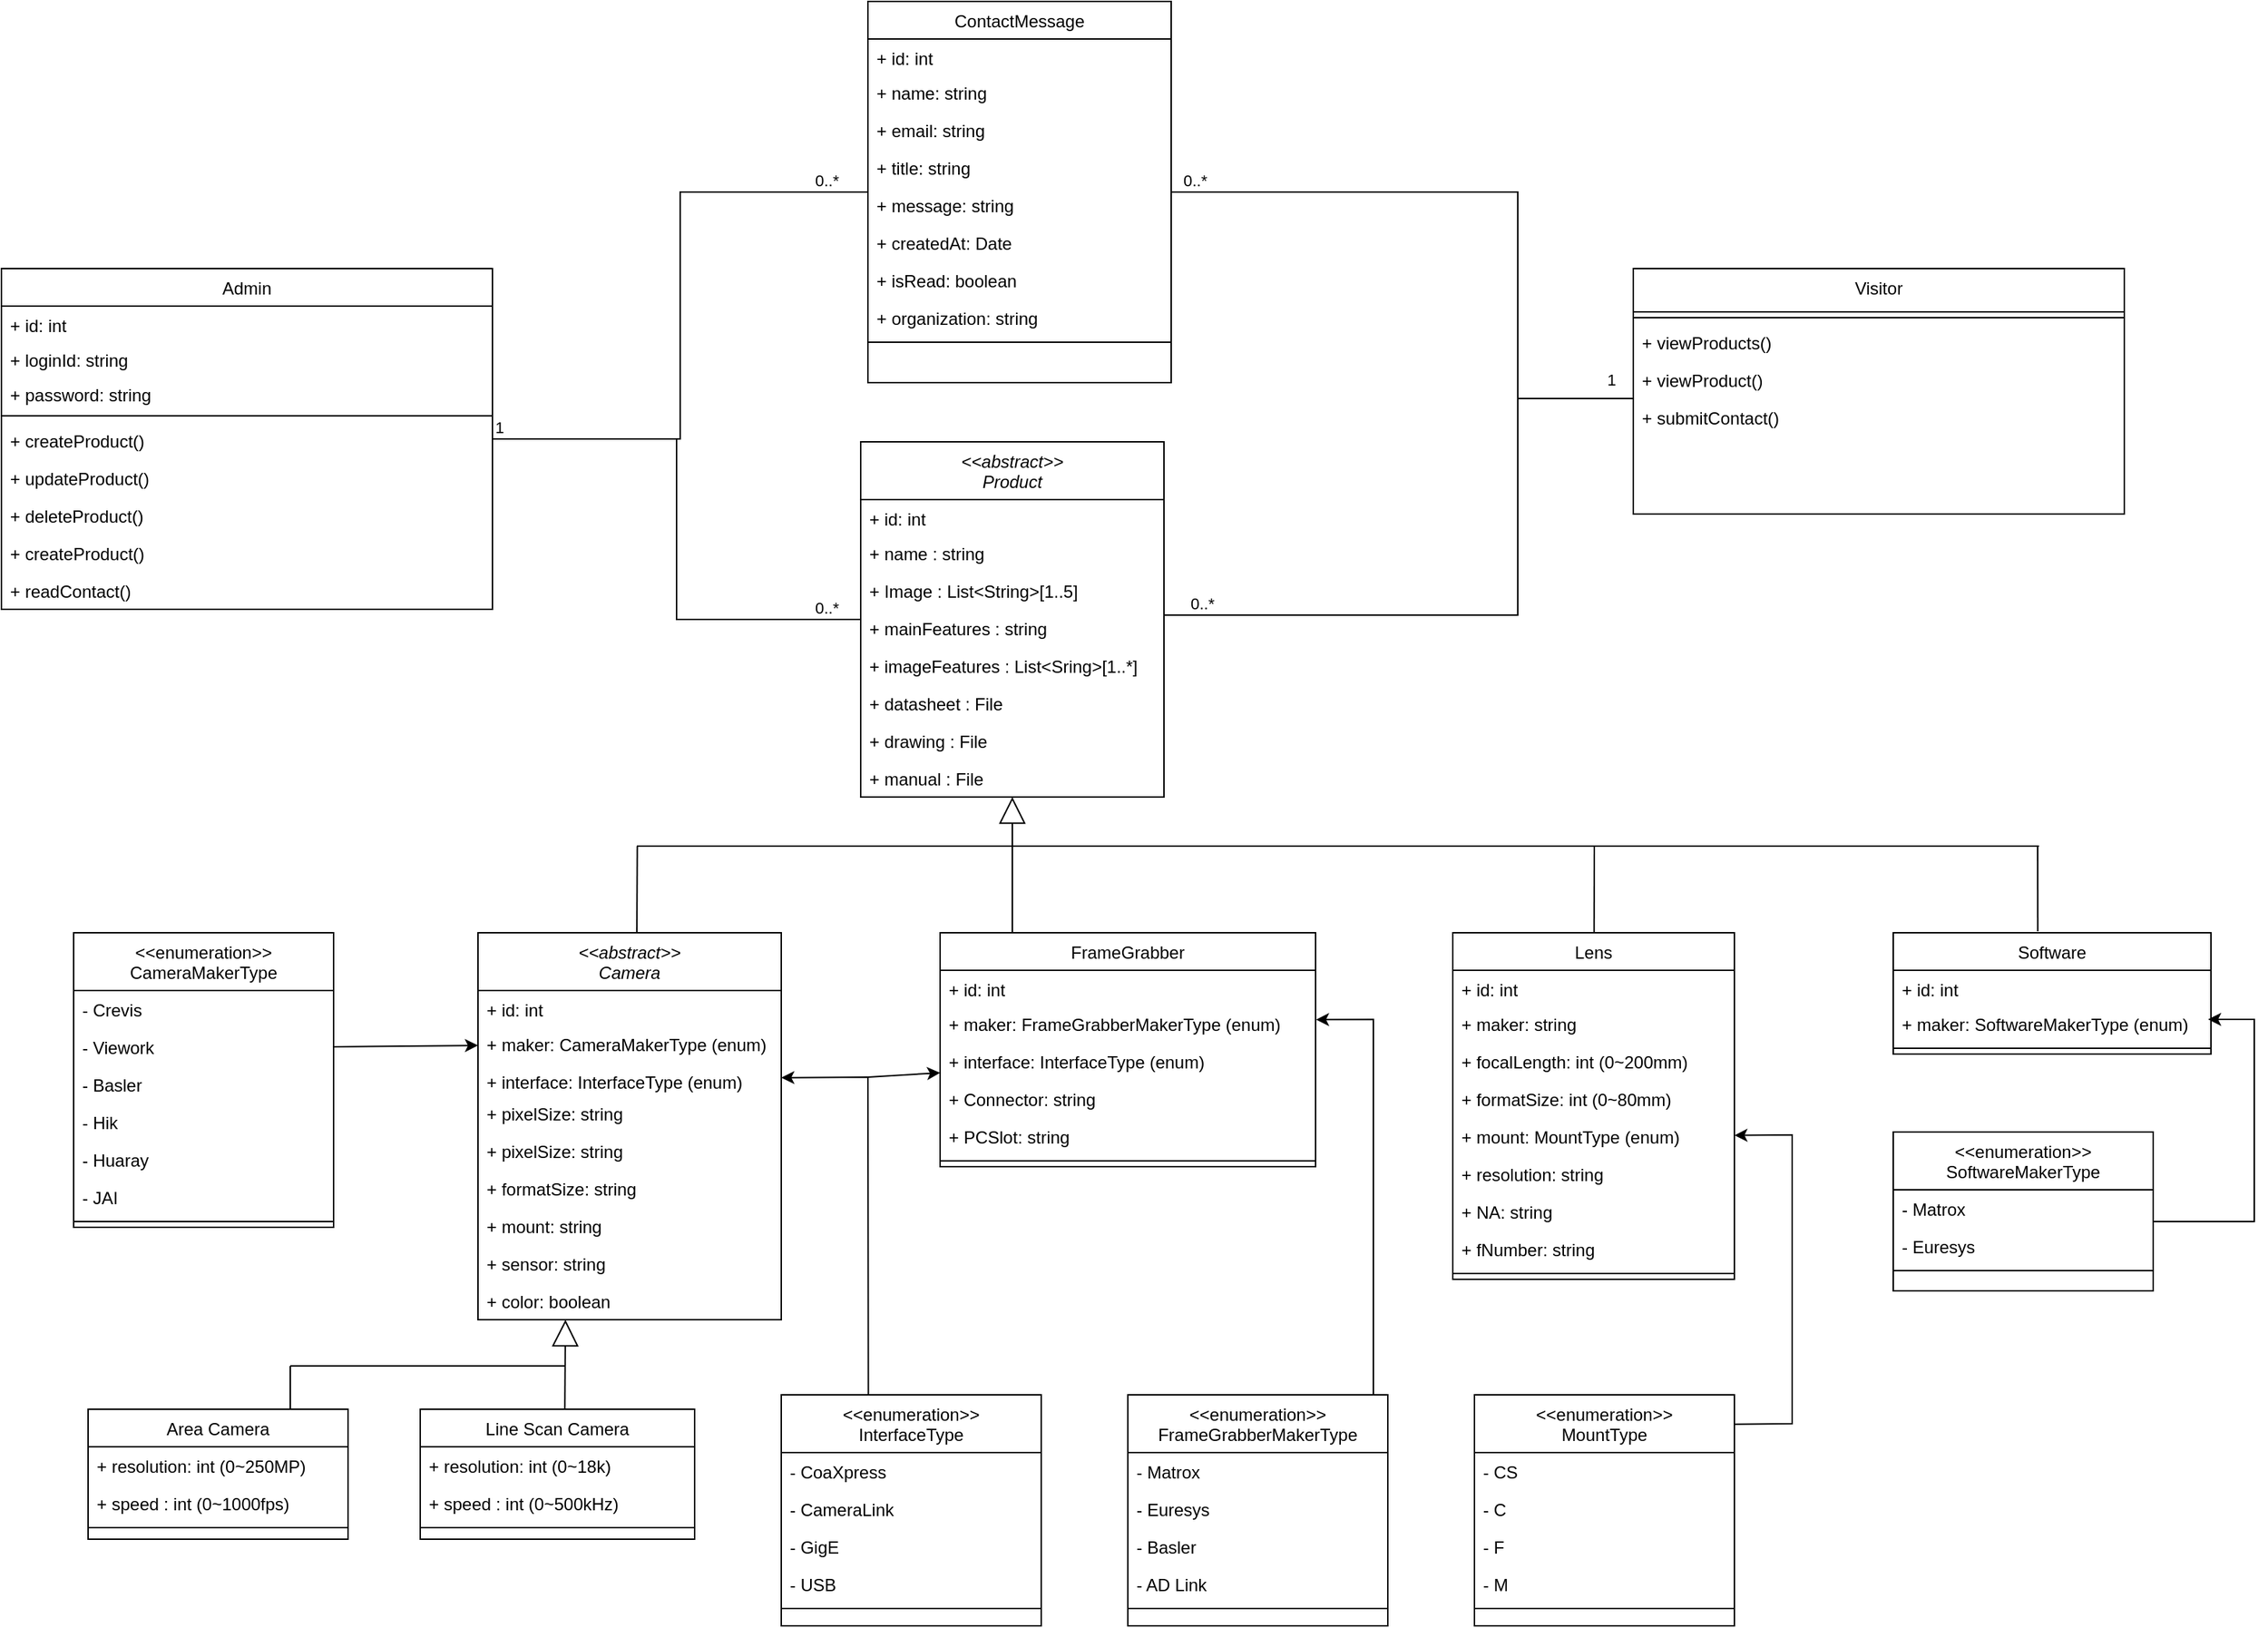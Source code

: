 <mxfile version="26.2.14">
  <diagram id="C5RBs43oDa-KdzZeNtuy" name="Page-1">
    <mxGraphModel dx="2564" dy="1000" grid="1" gridSize="10" guides="1" tooltips="1" connect="1" arrows="1" fold="1" page="1" pageScale="1" pageWidth="827" pageHeight="1169" math="0" shadow="0">
      <root>
        <mxCell id="WIyWlLk6GJQsqaUBKTNV-0" />
        <mxCell id="WIyWlLk6GJQsqaUBKTNV-1" parent="WIyWlLk6GJQsqaUBKTNV-0" />
        <mxCell id="BNeq4px3UG7PVX7FRzOn-12" value="&lt;&lt;abstract&gt;&gt;&#xa;Product" style="swimlane;fontStyle=2;align=center;verticalAlign=top;childLayout=stackLayout;horizontal=1;startSize=40;horizontalStack=0;resizeParent=1;resizeLast=0;collapsible=1;marginBottom=0;rounded=0;shadow=0;strokeWidth=1;" parent="WIyWlLk6GJQsqaUBKTNV-1" vertex="1">
          <mxGeometry x="-165" y="320" width="210" height="246" as="geometry">
            <mxRectangle x="230" y="140" width="160" height="26" as="alternateBounds" />
          </mxGeometry>
        </mxCell>
        <mxCell id="nLLsvmatSyjKDxN5_Jng-0" value="+ id: int  " style="text;align=left;verticalAlign=top;spacingLeft=4;spacingRight=4;overflow=hidden;rotatable=0;points=[[0,0.5],[1,0.5]];portConstraint=eastwest;" vertex="1" parent="BNeq4px3UG7PVX7FRzOn-12">
          <mxGeometry y="40" width="210" height="24" as="geometry" />
        </mxCell>
        <mxCell id="BNeq4px3UG7PVX7FRzOn-13" value="+ name : string" style="text;align=left;verticalAlign=top;spacingLeft=4;spacingRight=4;overflow=hidden;rotatable=0;points=[[0,0.5],[1,0.5]];portConstraint=eastwest;" parent="BNeq4px3UG7PVX7FRzOn-12" vertex="1">
          <mxGeometry y="64" width="210" height="26" as="geometry" />
        </mxCell>
        <mxCell id="BNeq4px3UG7PVX7FRzOn-14" value="+ Image : List&lt;String&gt;[1..5]" style="text;align=left;verticalAlign=top;spacingLeft=4;spacingRight=4;overflow=hidden;rotatable=0;points=[[0,0.5],[1,0.5]];portConstraint=eastwest;rounded=0;shadow=0;html=0;" parent="BNeq4px3UG7PVX7FRzOn-12" vertex="1">
          <mxGeometry y="90" width="210" height="26" as="geometry" />
        </mxCell>
        <mxCell id="BNeq4px3UG7PVX7FRzOn-15" value="+ mainFeatures : string" style="text;align=left;verticalAlign=top;spacingLeft=4;spacingRight=4;overflow=hidden;rotatable=0;points=[[0,0.5],[1,0.5]];portConstraint=eastwest;rounded=0;shadow=0;html=0;" parent="BNeq4px3UG7PVX7FRzOn-12" vertex="1">
          <mxGeometry y="116" width="210" height="26" as="geometry" />
        </mxCell>
        <mxCell id="BNeq4px3UG7PVX7FRzOn-16" value="+ imageFeatures : List&lt;Sring&gt;[1..*]" style="text;align=left;verticalAlign=top;spacingLeft=4;spacingRight=4;overflow=hidden;rotatable=0;points=[[0,0.5],[1,0.5]];portConstraint=eastwest;rounded=0;shadow=0;html=0;" parent="BNeq4px3UG7PVX7FRzOn-12" vertex="1">
          <mxGeometry y="142" width="210" height="26" as="geometry" />
        </mxCell>
        <mxCell id="BNeq4px3UG7PVX7FRzOn-17" value="+ datasheet : File" style="text;align=left;verticalAlign=top;spacingLeft=4;spacingRight=4;overflow=hidden;rotatable=0;points=[[0,0.5],[1,0.5]];portConstraint=eastwest;rounded=0;shadow=0;html=0;" parent="BNeq4px3UG7PVX7FRzOn-12" vertex="1">
          <mxGeometry y="168" width="210" height="26" as="geometry" />
        </mxCell>
        <mxCell id="BNeq4px3UG7PVX7FRzOn-18" value="+ drawing : File" style="text;align=left;verticalAlign=top;spacingLeft=4;spacingRight=4;overflow=hidden;rotatable=0;points=[[0,0.5],[1,0.5]];portConstraint=eastwest;rounded=0;shadow=0;html=0;" parent="BNeq4px3UG7PVX7FRzOn-12" vertex="1">
          <mxGeometry y="194" width="210" height="26" as="geometry" />
        </mxCell>
        <mxCell id="BNeq4px3UG7PVX7FRzOn-19" value="+ manual : File" style="text;align=left;verticalAlign=top;spacingLeft=4;spacingRight=4;overflow=hidden;rotatable=0;points=[[0,0.5],[1,0.5]];portConstraint=eastwest;rounded=0;shadow=0;html=0;" parent="BNeq4px3UG7PVX7FRzOn-12" vertex="1">
          <mxGeometry y="220" width="210" height="26" as="geometry" />
        </mxCell>
        <mxCell id="BNeq4px3UG7PVX7FRzOn-20" value="Lens" style="swimlane;fontStyle=0;align=center;verticalAlign=top;childLayout=stackLayout;horizontal=1;startSize=26;horizontalStack=0;resizeParent=1;resizeLast=0;collapsible=1;marginBottom=0;rounded=0;shadow=0;strokeWidth=1;" parent="WIyWlLk6GJQsqaUBKTNV-1" vertex="1">
          <mxGeometry x="245" y="660" width="195" height="240" as="geometry">
            <mxRectangle x="130" y="380" width="160" height="26" as="alternateBounds" />
          </mxGeometry>
        </mxCell>
        <mxCell id="nLLsvmatSyjKDxN5_Jng-7" value="+ id: int  " style="text;align=left;verticalAlign=top;spacingLeft=4;spacingRight=4;overflow=hidden;rotatable=0;points=[[0,0.5],[1,0.5]];portConstraint=eastwest;" vertex="1" parent="BNeq4px3UG7PVX7FRzOn-20">
          <mxGeometry y="26" width="195" height="24" as="geometry" />
        </mxCell>
        <mxCell id="BNeq4px3UG7PVX7FRzOn-21" value="+ maker: string  &#xa;" style="text;align=left;verticalAlign=top;spacingLeft=4;spacingRight=4;overflow=hidden;rotatable=0;points=[[0,0.5],[1,0.5]];portConstraint=eastwest;" parent="BNeq4px3UG7PVX7FRzOn-20" vertex="1">
          <mxGeometry y="50" width="195" height="26" as="geometry" />
        </mxCell>
        <mxCell id="BNeq4px3UG7PVX7FRzOn-22" value="+ focalLength: int (0~200mm)  &#xa;" style="text;align=left;verticalAlign=top;spacingLeft=4;spacingRight=4;overflow=hidden;rotatable=0;points=[[0,0.5],[1,0.5]];portConstraint=eastwest;" parent="BNeq4px3UG7PVX7FRzOn-20" vertex="1">
          <mxGeometry y="76" width="195" height="26" as="geometry" />
        </mxCell>
        <mxCell id="BNeq4px3UG7PVX7FRzOn-23" value="+ formatSize: int (0~80mm)  " style="text;align=left;verticalAlign=top;spacingLeft=4;spacingRight=4;overflow=hidden;rotatable=0;points=[[0,0.5],[1,0.5]];portConstraint=eastwest;rounded=0;shadow=0;html=0;" parent="BNeq4px3UG7PVX7FRzOn-20" vertex="1">
          <mxGeometry y="102" width="195" height="26" as="geometry" />
        </mxCell>
        <mxCell id="BNeq4px3UG7PVX7FRzOn-24" value="+ mount: MountType (enum)  " style="text;align=left;verticalAlign=top;spacingLeft=4;spacingRight=4;overflow=hidden;rotatable=0;points=[[0,0.5],[1,0.5]];portConstraint=eastwest;rounded=0;shadow=0;html=0;" parent="BNeq4px3UG7PVX7FRzOn-20" vertex="1">
          <mxGeometry y="128" width="195" height="26" as="geometry" />
        </mxCell>
        <mxCell id="BNeq4px3UG7PVX7FRzOn-25" value="+ resolution: string  " style="text;align=left;verticalAlign=top;spacingLeft=4;spacingRight=4;overflow=hidden;rotatable=0;points=[[0,0.5],[1,0.5]];portConstraint=eastwest;rounded=0;shadow=0;html=0;" parent="BNeq4px3UG7PVX7FRzOn-20" vertex="1">
          <mxGeometry y="154" width="195" height="26" as="geometry" />
        </mxCell>
        <mxCell id="BNeq4px3UG7PVX7FRzOn-26" value="+ NA: string  " style="text;align=left;verticalAlign=top;spacingLeft=4;spacingRight=4;overflow=hidden;rotatable=0;points=[[0,0.5],[1,0.5]];portConstraint=eastwest;rounded=0;shadow=0;html=0;" parent="BNeq4px3UG7PVX7FRzOn-20" vertex="1">
          <mxGeometry y="180" width="195" height="26" as="geometry" />
        </mxCell>
        <mxCell id="BNeq4px3UG7PVX7FRzOn-27" value="+ fNumber: string" style="text;align=left;verticalAlign=top;spacingLeft=4;spacingRight=4;overflow=hidden;rotatable=0;points=[[0,0.5],[1,0.5]];portConstraint=eastwest;rounded=0;shadow=0;html=0;" parent="BNeq4px3UG7PVX7FRzOn-20" vertex="1">
          <mxGeometry y="206" width="195" height="26" as="geometry" />
        </mxCell>
        <mxCell id="BNeq4px3UG7PVX7FRzOn-28" value="" style="line;html=1;strokeWidth=1;align=left;verticalAlign=middle;spacingTop=-1;spacingLeft=3;spacingRight=3;rotatable=0;labelPosition=right;points=[];portConstraint=eastwest;" parent="BNeq4px3UG7PVX7FRzOn-20" vertex="1">
          <mxGeometry y="232" width="195" height="8" as="geometry" />
        </mxCell>
        <mxCell id="BNeq4px3UG7PVX7FRzOn-32" value="Admin" style="swimlane;fontStyle=0;align=center;verticalAlign=top;childLayout=stackLayout;horizontal=1;startSize=26;horizontalStack=0;resizeParent=1;resizeLast=0;collapsible=1;marginBottom=0;rounded=0;shadow=0;strokeWidth=1;" parent="WIyWlLk6GJQsqaUBKTNV-1" vertex="1">
          <mxGeometry x="-760" y="200" width="340" height="236" as="geometry">
            <mxRectangle x="550" y="140" width="160" height="26" as="alternateBounds" />
          </mxGeometry>
        </mxCell>
        <mxCell id="nLLsvmatSyjKDxN5_Jng-1" value="+ id: int  " style="text;align=left;verticalAlign=top;spacingLeft=4;spacingRight=4;overflow=hidden;rotatable=0;points=[[0,0.5],[1,0.5]];portConstraint=eastwest;" vertex="1" parent="BNeq4px3UG7PVX7FRzOn-32">
          <mxGeometry y="26" width="340" height="24" as="geometry" />
        </mxCell>
        <mxCell id="nLLsvmatSyjKDxN5_Jng-2" value="+ loginId: string  " style="text;align=left;verticalAlign=top;spacingLeft=4;spacingRight=4;overflow=hidden;rotatable=0;points=[[0,0.5],[1,0.5]];portConstraint=eastwest;" vertex="1" parent="BNeq4px3UG7PVX7FRzOn-32">
          <mxGeometry y="50" width="340" height="24" as="geometry" />
        </mxCell>
        <mxCell id="nLLsvmatSyjKDxN5_Jng-3" value="+ password: string  " style="text;align=left;verticalAlign=top;spacingLeft=4;spacingRight=4;overflow=hidden;rotatable=0;points=[[0,0.5],[1,0.5]];portConstraint=eastwest;" vertex="1" parent="BNeq4px3UG7PVX7FRzOn-32">
          <mxGeometry y="74" width="340" height="24" as="geometry" />
        </mxCell>
        <mxCell id="BNeq4px3UG7PVX7FRzOn-33" value="" style="line;html=1;strokeWidth=1;align=left;verticalAlign=middle;spacingTop=-1;spacingLeft=3;spacingRight=3;rotatable=0;labelPosition=right;points=[];portConstraint=eastwest;" parent="BNeq4px3UG7PVX7FRzOn-32" vertex="1">
          <mxGeometry y="98" width="340" height="8" as="geometry" />
        </mxCell>
        <mxCell id="BNeq4px3UG7PVX7FRzOn-34" value="+ createProduct()  &#xa;" style="text;align=left;verticalAlign=top;spacingLeft=4;spacingRight=4;overflow=hidden;rotatable=0;points=[[0,0.5],[1,0.5]];portConstraint=eastwest;fontColor=default;" parent="BNeq4px3UG7PVX7FRzOn-32" vertex="1">
          <mxGeometry y="106" width="340" height="26" as="geometry" />
        </mxCell>
        <mxCell id="BNeq4px3UG7PVX7FRzOn-35" value="+ updateProduct() " style="text;align=left;verticalAlign=top;spacingLeft=4;spacingRight=4;overflow=hidden;rotatable=0;points=[[0,0.5],[1,0.5]];portConstraint=eastwest;fontColor=default;" parent="BNeq4px3UG7PVX7FRzOn-32" vertex="1">
          <mxGeometry y="132" width="340" height="26" as="geometry" />
        </mxCell>
        <mxCell id="BNeq4px3UG7PVX7FRzOn-36" value="+ deleteProduct()" style="text;align=left;verticalAlign=top;spacingLeft=4;spacingRight=4;overflow=hidden;rotatable=0;points=[[0,0.5],[1,0.5]];portConstraint=eastwest;fontColor=default;" parent="BNeq4px3UG7PVX7FRzOn-32" vertex="1">
          <mxGeometry y="158" width="340" height="26" as="geometry" />
        </mxCell>
        <mxCell id="BNeq4px3UG7PVX7FRzOn-37" value="+ createProduct()  &#xa;" style="text;align=left;verticalAlign=top;spacingLeft=4;spacingRight=4;overflow=hidden;rotatable=0;points=[[0,0.5],[1,0.5]];portConstraint=eastwest;fontColor=default;" parent="BNeq4px3UG7PVX7FRzOn-32" vertex="1">
          <mxGeometry y="184" width="340" height="26" as="geometry" />
        </mxCell>
        <mxCell id="BNeq4px3UG7PVX7FRzOn-38" value="+ readContact()" style="text;align=left;verticalAlign=top;spacingLeft=4;spacingRight=4;overflow=hidden;rotatable=0;points=[[0,0.5],[1,0.5]];portConstraint=eastwest;" parent="BNeq4px3UG7PVX7FRzOn-32" vertex="1">
          <mxGeometry y="210" width="340" height="26" as="geometry" />
        </mxCell>
        <mxCell id="BNeq4px3UG7PVX7FRzOn-41" value="Visitor" style="swimlane;fontStyle=0;align=center;verticalAlign=top;childLayout=stackLayout;horizontal=1;startSize=30;horizontalStack=0;resizeParent=1;resizeLast=0;collapsible=1;marginBottom=0;rounded=0;shadow=0;strokeWidth=1;" parent="WIyWlLk6GJQsqaUBKTNV-1" vertex="1">
          <mxGeometry x="370" y="200" width="340" height="170" as="geometry">
            <mxRectangle x="550" y="140" width="160" height="26" as="alternateBounds" />
          </mxGeometry>
        </mxCell>
        <mxCell id="BNeq4px3UG7PVX7FRzOn-42" value="" style="line;html=1;strokeWidth=1;align=left;verticalAlign=middle;spacingTop=-1;spacingLeft=3;spacingRight=3;rotatable=0;labelPosition=right;points=[];portConstraint=eastwest;" parent="BNeq4px3UG7PVX7FRzOn-41" vertex="1">
          <mxGeometry y="30" width="340" height="8" as="geometry" />
        </mxCell>
        <mxCell id="BNeq4px3UG7PVX7FRzOn-43" value="+ viewProducts()" style="text;align=left;verticalAlign=top;spacingLeft=4;spacingRight=4;overflow=hidden;rotatable=0;points=[[0,0.5],[1,0.5]];portConstraint=eastwest;fontColor=default;" parent="BNeq4px3UG7PVX7FRzOn-41" vertex="1">
          <mxGeometry y="38" width="340" height="26" as="geometry" />
        </mxCell>
        <mxCell id="nLLsvmatSyjKDxN5_Jng-4" value="+ viewProduct()" style="text;align=left;verticalAlign=top;spacingLeft=4;spacingRight=4;overflow=hidden;rotatable=0;points=[[0,0.5],[1,0.5]];portConstraint=eastwest;fontColor=default;" vertex="1" parent="BNeq4px3UG7PVX7FRzOn-41">
          <mxGeometry y="64" width="340" height="26" as="geometry" />
        </mxCell>
        <mxCell id="BNeq4px3UG7PVX7FRzOn-44" value="+ submitContact()&#xa;" style="text;align=left;verticalAlign=top;spacingLeft=4;spacingRight=4;overflow=hidden;rotatable=0;points=[[0,0.5],[1,0.5]];portConstraint=eastwest;fontColor=default;" parent="BNeq4px3UG7PVX7FRzOn-41" vertex="1">
          <mxGeometry y="90" width="340" height="26" as="geometry" />
        </mxCell>
        <mxCell id="BNeq4px3UG7PVX7FRzOn-45" value="&lt;&lt;abstract&gt;&gt;&#xa;Camera" style="swimlane;fontStyle=2;align=center;verticalAlign=top;childLayout=stackLayout;horizontal=1;startSize=40;horizontalStack=0;resizeParent=1;resizeLast=0;collapsible=1;marginBottom=0;rounded=0;shadow=0;strokeWidth=1;" parent="WIyWlLk6GJQsqaUBKTNV-1" vertex="1">
          <mxGeometry x="-430" y="660" width="210" height="268" as="geometry">
            <mxRectangle x="230" y="140" width="160" height="26" as="alternateBounds" />
          </mxGeometry>
        </mxCell>
        <mxCell id="nLLsvmatSyjKDxN5_Jng-5" value="+ id: int  " style="text;align=left;verticalAlign=top;spacingLeft=4;spacingRight=4;overflow=hidden;rotatable=0;points=[[0,0.5],[1,0.5]];portConstraint=eastwest;" vertex="1" parent="BNeq4px3UG7PVX7FRzOn-45">
          <mxGeometry y="40" width="210" height="24" as="geometry" />
        </mxCell>
        <mxCell id="BNeq4px3UG7PVX7FRzOn-46" value="+ maker: CameraMakerType (enum)  &#xa;" style="text;align=left;verticalAlign=top;spacingLeft=4;spacingRight=4;overflow=hidden;rotatable=0;points=[[0,0.5],[1,0.5]];portConstraint=eastwest;" parent="BNeq4px3UG7PVX7FRzOn-45" vertex="1">
          <mxGeometry y="64" width="210" height="26" as="geometry" />
        </mxCell>
        <mxCell id="BNeq4px3UG7PVX7FRzOn-47" value="+ interface: InterfaceType (enum)&#xa;" style="text;align=left;verticalAlign=top;spacingLeft=4;spacingRight=4;overflow=hidden;rotatable=0;points=[[0,0.5],[1,0.5]];portConstraint=eastwest;" parent="BNeq4px3UG7PVX7FRzOn-45" vertex="1">
          <mxGeometry y="90" width="210" height="22" as="geometry" />
        </mxCell>
        <mxCell id="BNeq4px3UG7PVX7FRzOn-48" value="+ pixelSize: string  &#xa;" style="text;align=left;verticalAlign=top;spacingLeft=4;spacingRight=4;overflow=hidden;rotatable=0;points=[[0,0.5],[1,0.5]];portConstraint=eastwest;" parent="BNeq4px3UG7PVX7FRzOn-45" vertex="1">
          <mxGeometry y="112" width="210" height="26" as="geometry" />
        </mxCell>
        <mxCell id="BNeq4px3UG7PVX7FRzOn-49" value="+ pixelSize: string  &#xa;" style="text;align=left;verticalAlign=top;spacingLeft=4;spacingRight=4;overflow=hidden;rotatable=0;points=[[0,0.5],[1,0.5]];portConstraint=eastwest;" parent="BNeq4px3UG7PVX7FRzOn-45" vertex="1">
          <mxGeometry y="138" width="210" height="26" as="geometry" />
        </mxCell>
        <mxCell id="BNeq4px3UG7PVX7FRzOn-50" value="+ formatSize: string  &#xa;" style="text;align=left;verticalAlign=top;spacingLeft=4;spacingRight=4;overflow=hidden;rotatable=0;points=[[0,0.5],[1,0.5]];portConstraint=eastwest;rounded=0;shadow=0;html=0;" parent="BNeq4px3UG7PVX7FRzOn-45" vertex="1">
          <mxGeometry y="164" width="210" height="26" as="geometry" />
        </mxCell>
        <mxCell id="BNeq4px3UG7PVX7FRzOn-51" value="+ mount: string  &#xa;" style="text;align=left;verticalAlign=top;spacingLeft=4;spacingRight=4;overflow=hidden;rotatable=0;points=[[0,0.5],[1,0.5]];portConstraint=eastwest;rounded=0;shadow=0;html=0;" parent="BNeq4px3UG7PVX7FRzOn-45" vertex="1">
          <mxGeometry y="190" width="210" height="26" as="geometry" />
        </mxCell>
        <mxCell id="BNeq4px3UG7PVX7FRzOn-52" value="+ sensor: string  &#xa;" style="text;align=left;verticalAlign=top;spacingLeft=4;spacingRight=4;overflow=hidden;rotatable=0;points=[[0,0.5],[1,0.5]];portConstraint=eastwest;rounded=0;shadow=0;html=0;" parent="BNeq4px3UG7PVX7FRzOn-45" vertex="1">
          <mxGeometry y="216" width="210" height="26" as="geometry" />
        </mxCell>
        <mxCell id="BNeq4px3UG7PVX7FRzOn-53" value="+ color: boolean" style="text;align=left;verticalAlign=top;spacingLeft=4;spacingRight=4;overflow=hidden;rotatable=0;points=[[0,0.5],[1,0.5]];portConstraint=eastwest;rounded=0;shadow=0;html=0;" parent="BNeq4px3UG7PVX7FRzOn-45" vertex="1">
          <mxGeometry y="242" width="210" height="26" as="geometry" />
        </mxCell>
        <mxCell id="BNeq4px3UG7PVX7FRzOn-54" value="Line Scan Camera" style="swimlane;fontStyle=0;align=center;verticalAlign=top;childLayout=stackLayout;horizontal=1;startSize=26;horizontalStack=0;resizeParent=1;resizeLast=0;collapsible=1;marginBottom=0;rounded=0;shadow=0;strokeWidth=1;" parent="WIyWlLk6GJQsqaUBKTNV-1" vertex="1">
          <mxGeometry x="-470" y="990" width="190" height="90" as="geometry">
            <mxRectangle x="130" y="380" width="160" height="26" as="alternateBounds" />
          </mxGeometry>
        </mxCell>
        <mxCell id="BNeq4px3UG7PVX7FRzOn-55" value="+ resolution: int (0~18k)" style="text;align=left;verticalAlign=top;spacingLeft=4;spacingRight=4;overflow=hidden;rotatable=0;points=[[0,0.5],[1,0.5]];portConstraint=eastwest;" parent="BNeq4px3UG7PVX7FRzOn-54" vertex="1">
          <mxGeometry y="26" width="190" height="26" as="geometry" />
        </mxCell>
        <mxCell id="BNeq4px3UG7PVX7FRzOn-56" value="+ speed : int (0~500kHz)" style="text;align=left;verticalAlign=top;spacingLeft=4;spacingRight=4;overflow=hidden;rotatable=0;points=[[0,0.5],[1,0.5]];portConstraint=eastwest;rounded=0;shadow=0;html=0;" parent="BNeq4px3UG7PVX7FRzOn-54" vertex="1">
          <mxGeometry y="52" width="190" height="26" as="geometry" />
        </mxCell>
        <mxCell id="BNeq4px3UG7PVX7FRzOn-57" value="" style="line;html=1;strokeWidth=1;align=left;verticalAlign=middle;spacingTop=-1;spacingLeft=3;spacingRight=3;rotatable=0;labelPosition=right;points=[];portConstraint=eastwest;" parent="BNeq4px3UG7PVX7FRzOn-54" vertex="1">
          <mxGeometry y="78" width="190" height="8" as="geometry" />
        </mxCell>
        <mxCell id="BNeq4px3UG7PVX7FRzOn-58" value="Area Camera" style="swimlane;fontStyle=0;align=center;verticalAlign=top;childLayout=stackLayout;horizontal=1;startSize=26;horizontalStack=0;resizeParent=1;resizeLast=0;collapsible=1;marginBottom=0;rounded=0;shadow=0;strokeWidth=1;" parent="WIyWlLk6GJQsqaUBKTNV-1" vertex="1">
          <mxGeometry x="-700" y="990" width="180" height="90" as="geometry">
            <mxRectangle x="130" y="380" width="160" height="26" as="alternateBounds" />
          </mxGeometry>
        </mxCell>
        <mxCell id="BNeq4px3UG7PVX7FRzOn-59" value="+ resolution: int (0~250MP)" style="text;align=left;verticalAlign=top;spacingLeft=4;spacingRight=4;overflow=hidden;rotatable=0;points=[[0,0.5],[1,0.5]];portConstraint=eastwest;" parent="BNeq4px3UG7PVX7FRzOn-58" vertex="1">
          <mxGeometry y="26" width="180" height="26" as="geometry" />
        </mxCell>
        <mxCell id="BNeq4px3UG7PVX7FRzOn-60" value="+ speed : int (0~1000fps)" style="text;align=left;verticalAlign=top;spacingLeft=4;spacingRight=4;overflow=hidden;rotatable=0;points=[[0,0.5],[1,0.5]];portConstraint=eastwest;rounded=0;shadow=0;html=0;" parent="BNeq4px3UG7PVX7FRzOn-58" vertex="1">
          <mxGeometry y="52" width="180" height="26" as="geometry" />
        </mxCell>
        <mxCell id="BNeq4px3UG7PVX7FRzOn-61" value="" style="line;html=1;strokeWidth=1;align=left;verticalAlign=middle;spacingTop=-1;spacingLeft=3;spacingRight=3;rotatable=0;labelPosition=right;points=[];portConstraint=eastwest;" parent="BNeq4px3UG7PVX7FRzOn-58" vertex="1">
          <mxGeometry y="78" width="180" height="8" as="geometry" />
        </mxCell>
        <mxCell id="BNeq4px3UG7PVX7FRzOn-63" value="&lt;&lt;enumeration&gt;&gt;&#xa;CameraMakerType" style="swimlane;fontStyle=0;align=center;verticalAlign=top;childLayout=stackLayout;horizontal=1;startSize=40;horizontalStack=0;resizeParent=1;resizeLast=0;collapsible=1;marginBottom=0;rounded=0;shadow=0;strokeWidth=1;" parent="WIyWlLk6GJQsqaUBKTNV-1" vertex="1">
          <mxGeometry x="-710" y="660" width="180" height="204" as="geometry">
            <mxRectangle x="130" y="380" width="160" height="26" as="alternateBounds" />
          </mxGeometry>
        </mxCell>
        <mxCell id="BNeq4px3UG7PVX7FRzOn-64" value="- Crevis" style="text;align=left;verticalAlign=top;spacingLeft=4;spacingRight=4;overflow=hidden;rotatable=0;points=[[0,0.5],[1,0.5]];portConstraint=eastwest;rounded=0;shadow=0;html=0;" parent="BNeq4px3UG7PVX7FRzOn-63" vertex="1">
          <mxGeometry y="40" width="180" height="26" as="geometry" />
        </mxCell>
        <mxCell id="BNeq4px3UG7PVX7FRzOn-65" value="- Viework" style="text;align=left;verticalAlign=top;spacingLeft=4;spacingRight=4;overflow=hidden;rotatable=0;points=[[0,0.5],[1,0.5]];portConstraint=eastwest;rounded=0;shadow=0;html=0;" parent="BNeq4px3UG7PVX7FRzOn-63" vertex="1">
          <mxGeometry y="66" width="180" height="26" as="geometry" />
        </mxCell>
        <mxCell id="BNeq4px3UG7PVX7FRzOn-66" value="- Basler" style="text;align=left;verticalAlign=top;spacingLeft=4;spacingRight=4;overflow=hidden;rotatable=0;points=[[0,0.5],[1,0.5]];portConstraint=eastwest;rounded=0;shadow=0;html=0;" parent="BNeq4px3UG7PVX7FRzOn-63" vertex="1">
          <mxGeometry y="92" width="180" height="26" as="geometry" />
        </mxCell>
        <mxCell id="BNeq4px3UG7PVX7FRzOn-67" value="- Hik" style="text;align=left;verticalAlign=top;spacingLeft=4;spacingRight=4;overflow=hidden;rotatable=0;points=[[0,0.5],[1,0.5]];portConstraint=eastwest;rounded=0;shadow=0;html=0;" parent="BNeq4px3UG7PVX7FRzOn-63" vertex="1">
          <mxGeometry y="118" width="180" height="26" as="geometry" />
        </mxCell>
        <mxCell id="BNeq4px3UG7PVX7FRzOn-68" value="- Huaray" style="text;align=left;verticalAlign=top;spacingLeft=4;spacingRight=4;overflow=hidden;rotatable=0;points=[[0,0.5],[1,0.5]];portConstraint=eastwest;rounded=0;shadow=0;html=0;" parent="BNeq4px3UG7PVX7FRzOn-63" vertex="1">
          <mxGeometry y="144" width="180" height="26" as="geometry" />
        </mxCell>
        <mxCell id="BNeq4px3UG7PVX7FRzOn-69" value="- JAI" style="text;align=left;verticalAlign=top;spacingLeft=4;spacingRight=4;overflow=hidden;rotatable=0;points=[[0,0.5],[1,0.5]];portConstraint=eastwest;rounded=0;shadow=0;html=0;" parent="BNeq4px3UG7PVX7FRzOn-63" vertex="1">
          <mxGeometry y="170" width="180" height="26" as="geometry" />
        </mxCell>
        <mxCell id="BNeq4px3UG7PVX7FRzOn-70" value="" style="line;html=1;strokeWidth=1;align=left;verticalAlign=middle;spacingTop=-1;spacingLeft=3;spacingRight=3;rotatable=0;labelPosition=right;points=[];portConstraint=eastwest;" parent="BNeq4px3UG7PVX7FRzOn-63" vertex="1">
          <mxGeometry y="196" width="180" height="8" as="geometry" />
        </mxCell>
        <mxCell id="BNeq4px3UG7PVX7FRzOn-72" value="&lt;&lt;enumeration&gt;&gt;&#xa;MountType" style="swimlane;fontStyle=0;align=center;verticalAlign=top;childLayout=stackLayout;horizontal=1;startSize=40;horizontalStack=0;resizeParent=1;resizeLast=0;collapsible=1;marginBottom=0;rounded=0;shadow=0;strokeWidth=1;" parent="WIyWlLk6GJQsqaUBKTNV-1" vertex="1">
          <mxGeometry x="260" y="980" width="180" height="160" as="geometry">
            <mxRectangle x="130" y="380" width="160" height="26" as="alternateBounds" />
          </mxGeometry>
        </mxCell>
        <mxCell id="BNeq4px3UG7PVX7FRzOn-73" value="- CS" style="text;align=left;verticalAlign=top;spacingLeft=4;spacingRight=4;overflow=hidden;rotatable=0;points=[[0,0.5],[1,0.5]];portConstraint=eastwest;rounded=0;shadow=0;html=0;" parent="BNeq4px3UG7PVX7FRzOn-72" vertex="1">
          <mxGeometry y="40" width="180" height="26" as="geometry" />
        </mxCell>
        <mxCell id="BNeq4px3UG7PVX7FRzOn-74" value="- C" style="text;align=left;verticalAlign=top;spacingLeft=4;spacingRight=4;overflow=hidden;rotatable=0;points=[[0,0.5],[1,0.5]];portConstraint=eastwest;rounded=0;shadow=0;html=0;" parent="BNeq4px3UG7PVX7FRzOn-72" vertex="1">
          <mxGeometry y="66" width="180" height="26" as="geometry" />
        </mxCell>
        <mxCell id="BNeq4px3UG7PVX7FRzOn-75" value="- F" style="text;align=left;verticalAlign=top;spacingLeft=4;spacingRight=4;overflow=hidden;rotatable=0;points=[[0,0.5],[1,0.5]];portConstraint=eastwest;rounded=0;shadow=0;html=0;" parent="BNeq4px3UG7PVX7FRzOn-72" vertex="1">
          <mxGeometry y="92" width="180" height="26" as="geometry" />
        </mxCell>
        <mxCell id="BNeq4px3UG7PVX7FRzOn-76" value="- M" style="text;align=left;verticalAlign=top;spacingLeft=4;spacingRight=4;overflow=hidden;rotatable=0;points=[[0,0.5],[1,0.5]];portConstraint=eastwest;rounded=0;shadow=0;html=0;" parent="BNeq4px3UG7PVX7FRzOn-72" vertex="1">
          <mxGeometry y="118" width="180" height="26" as="geometry" />
        </mxCell>
        <mxCell id="BNeq4px3UG7PVX7FRzOn-77" value="" style="line;html=1;strokeWidth=1;align=left;verticalAlign=middle;spacingTop=-1;spacingLeft=3;spacingRight=3;rotatable=0;labelPosition=right;points=[];portConstraint=eastwest;" parent="BNeq4px3UG7PVX7FRzOn-72" vertex="1">
          <mxGeometry y="144" width="180" height="8" as="geometry" />
        </mxCell>
        <mxCell id="BNeq4px3UG7PVX7FRzOn-79" value="&lt;&lt;enumeration&gt;&gt;&#xa;InterfaceType" style="swimlane;fontStyle=0;align=center;verticalAlign=top;childLayout=stackLayout;horizontal=1;startSize=40;horizontalStack=0;resizeParent=1;resizeLast=0;collapsible=1;marginBottom=0;rounded=0;shadow=0;strokeWidth=1;" parent="WIyWlLk6GJQsqaUBKTNV-1" vertex="1">
          <mxGeometry x="-220" y="980" width="180" height="160" as="geometry">
            <mxRectangle x="130" y="380" width="160" height="26" as="alternateBounds" />
          </mxGeometry>
        </mxCell>
        <mxCell id="BNeq4px3UG7PVX7FRzOn-80" value="- CoaXpress" style="text;align=left;verticalAlign=top;spacingLeft=4;spacingRight=4;overflow=hidden;rotatable=0;points=[[0,0.5],[1,0.5]];portConstraint=eastwest;rounded=0;shadow=0;html=0;" parent="BNeq4px3UG7PVX7FRzOn-79" vertex="1">
          <mxGeometry y="40" width="180" height="26" as="geometry" />
        </mxCell>
        <mxCell id="BNeq4px3UG7PVX7FRzOn-81" value="- CameraLink" style="text;align=left;verticalAlign=top;spacingLeft=4;spacingRight=4;overflow=hidden;rotatable=0;points=[[0,0.5],[1,0.5]];portConstraint=eastwest;rounded=0;shadow=0;html=0;" parent="BNeq4px3UG7PVX7FRzOn-79" vertex="1">
          <mxGeometry y="66" width="180" height="26" as="geometry" />
        </mxCell>
        <mxCell id="BNeq4px3UG7PVX7FRzOn-82" value="- GigE" style="text;align=left;verticalAlign=top;spacingLeft=4;spacingRight=4;overflow=hidden;rotatable=0;points=[[0,0.5],[1,0.5]];portConstraint=eastwest;rounded=0;shadow=0;html=0;" parent="BNeq4px3UG7PVX7FRzOn-79" vertex="1">
          <mxGeometry y="92" width="180" height="26" as="geometry" />
        </mxCell>
        <mxCell id="BNeq4px3UG7PVX7FRzOn-83" value="- USB" style="text;align=left;verticalAlign=top;spacingLeft=4;spacingRight=4;overflow=hidden;rotatable=0;points=[[0,0.5],[1,0.5]];portConstraint=eastwest;rounded=0;shadow=0;html=0;" parent="BNeq4px3UG7PVX7FRzOn-79" vertex="1">
          <mxGeometry y="118" width="180" height="26" as="geometry" />
        </mxCell>
        <mxCell id="BNeq4px3UG7PVX7FRzOn-84" value="" style="line;html=1;strokeWidth=1;align=left;verticalAlign=middle;spacingTop=-1;spacingLeft=3;spacingRight=3;rotatable=0;labelPosition=right;points=[];portConstraint=eastwest;" parent="BNeq4px3UG7PVX7FRzOn-79" vertex="1">
          <mxGeometry y="144" width="180" height="8" as="geometry" />
        </mxCell>
        <mxCell id="BNeq4px3UG7PVX7FRzOn-86" value="&lt;&lt;enumeration&gt;&gt;&#xa;FrameGrabberMakerType" style="swimlane;fontStyle=0;align=center;verticalAlign=top;childLayout=stackLayout;horizontal=1;startSize=40;horizontalStack=0;resizeParent=1;resizeLast=0;collapsible=1;marginBottom=0;rounded=0;shadow=0;strokeWidth=1;" parent="WIyWlLk6GJQsqaUBKTNV-1" vertex="1">
          <mxGeometry x="20" y="980" width="180" height="160" as="geometry">
            <mxRectangle x="130" y="380" width="160" height="26" as="alternateBounds" />
          </mxGeometry>
        </mxCell>
        <mxCell id="BNeq4px3UG7PVX7FRzOn-87" value="- Matrox" style="text;align=left;verticalAlign=top;spacingLeft=4;spacingRight=4;overflow=hidden;rotatable=0;points=[[0,0.5],[1,0.5]];portConstraint=eastwest;rounded=0;shadow=0;html=0;" parent="BNeq4px3UG7PVX7FRzOn-86" vertex="1">
          <mxGeometry y="40" width="180" height="26" as="geometry" />
        </mxCell>
        <mxCell id="BNeq4px3UG7PVX7FRzOn-88" value="- Euresys" style="text;align=left;verticalAlign=top;spacingLeft=4;spacingRight=4;overflow=hidden;rotatable=0;points=[[0,0.5],[1,0.5]];portConstraint=eastwest;rounded=0;shadow=0;html=0;" parent="BNeq4px3UG7PVX7FRzOn-86" vertex="1">
          <mxGeometry y="66" width="180" height="26" as="geometry" />
        </mxCell>
        <mxCell id="BNeq4px3UG7PVX7FRzOn-89" value="- Basler" style="text;align=left;verticalAlign=top;spacingLeft=4;spacingRight=4;overflow=hidden;rotatable=0;points=[[0,0.5],[1,0.5]];portConstraint=eastwest;rounded=0;shadow=0;html=0;" parent="BNeq4px3UG7PVX7FRzOn-86" vertex="1">
          <mxGeometry y="92" width="180" height="26" as="geometry" />
        </mxCell>
        <mxCell id="BNeq4px3UG7PVX7FRzOn-90" value="- AD Link" style="text;align=left;verticalAlign=top;spacingLeft=4;spacingRight=4;overflow=hidden;rotatable=0;points=[[0,0.5],[1,0.5]];portConstraint=eastwest;rounded=0;shadow=0;html=0;" parent="BNeq4px3UG7PVX7FRzOn-86" vertex="1">
          <mxGeometry y="118" width="180" height="26" as="geometry" />
        </mxCell>
        <mxCell id="BNeq4px3UG7PVX7FRzOn-91" value="" style="line;html=1;strokeWidth=1;align=left;verticalAlign=middle;spacingTop=-1;spacingLeft=3;spacingRight=3;rotatable=0;labelPosition=right;points=[];portConstraint=eastwest;" parent="BNeq4px3UG7PVX7FRzOn-86" vertex="1">
          <mxGeometry y="144" width="180" height="8" as="geometry" />
        </mxCell>
        <mxCell id="BNeq4px3UG7PVX7FRzOn-92" value="FrameGrabber" style="swimlane;fontStyle=0;align=center;verticalAlign=top;childLayout=stackLayout;horizontal=1;startSize=26;horizontalStack=0;resizeParent=1;resizeLast=0;collapsible=1;marginBottom=0;rounded=0;shadow=0;strokeWidth=1;" parent="WIyWlLk6GJQsqaUBKTNV-1" vertex="1">
          <mxGeometry x="-110" y="660" width="260" height="162" as="geometry">
            <mxRectangle x="130" y="380" width="160" height="26" as="alternateBounds" />
          </mxGeometry>
        </mxCell>
        <mxCell id="nLLsvmatSyjKDxN5_Jng-6" value="+ id: int  " style="text;align=left;verticalAlign=top;spacingLeft=4;spacingRight=4;overflow=hidden;rotatable=0;points=[[0,0.5],[1,0.5]];portConstraint=eastwest;" vertex="1" parent="BNeq4px3UG7PVX7FRzOn-92">
          <mxGeometry y="26" width="260" height="24" as="geometry" />
        </mxCell>
        <mxCell id="BNeq4px3UG7PVX7FRzOn-93" value="+ maker: FrameGrabberMakerType (enum)  &#xa;" style="text;align=left;verticalAlign=top;spacingLeft=4;spacingRight=4;overflow=hidden;rotatable=0;points=[[0,0.5],[1,0.5]];portConstraint=eastwest;" parent="BNeq4px3UG7PVX7FRzOn-92" vertex="1">
          <mxGeometry y="50" width="260" height="26" as="geometry" />
        </mxCell>
        <mxCell id="BNeq4px3UG7PVX7FRzOn-94" value="+ interface: InterfaceType (enum)&#xa;" style="text;align=left;verticalAlign=top;spacingLeft=4;spacingRight=4;overflow=hidden;rotatable=0;points=[[0,0.5],[1,0.5]];portConstraint=eastwest;" parent="BNeq4px3UG7PVX7FRzOn-92" vertex="1">
          <mxGeometry y="76" width="260" height="26" as="geometry" />
        </mxCell>
        <mxCell id="BNeq4px3UG7PVX7FRzOn-95" value="+ Connector: string&#xa;" style="text;align=left;verticalAlign=top;spacingLeft=4;spacingRight=4;overflow=hidden;rotatable=0;points=[[0,0.5],[1,0.5]];portConstraint=eastwest;rounded=0;shadow=0;html=0;" parent="BNeq4px3UG7PVX7FRzOn-92" vertex="1">
          <mxGeometry y="102" width="260" height="26" as="geometry" />
        </mxCell>
        <mxCell id="BNeq4px3UG7PVX7FRzOn-96" value="+ PCSlot: string&#xa;" style="text;align=left;verticalAlign=top;spacingLeft=4;spacingRight=4;overflow=hidden;rotatable=0;points=[[0,0.5],[1,0.5]];portConstraint=eastwest;rounded=0;shadow=0;html=0;" parent="BNeq4px3UG7PVX7FRzOn-92" vertex="1">
          <mxGeometry y="128" width="260" height="26" as="geometry" />
        </mxCell>
        <mxCell id="BNeq4px3UG7PVX7FRzOn-100" value="" style="line;html=1;strokeWidth=1;align=left;verticalAlign=middle;spacingTop=-1;spacingLeft=3;spacingRight=3;rotatable=0;labelPosition=right;points=[];portConstraint=eastwest;" parent="BNeq4px3UG7PVX7FRzOn-92" vertex="1">
          <mxGeometry y="154" width="260" height="8" as="geometry" />
        </mxCell>
        <mxCell id="BNeq4px3UG7PVX7FRzOn-101" value="Software" style="swimlane;fontStyle=0;align=center;verticalAlign=top;childLayout=stackLayout;horizontal=1;startSize=26;horizontalStack=0;resizeParent=1;resizeLast=0;collapsible=1;marginBottom=0;rounded=0;shadow=0;strokeWidth=1;" parent="WIyWlLk6GJQsqaUBKTNV-1" vertex="1">
          <mxGeometry x="550" y="660" width="220" height="84" as="geometry">
            <mxRectangle x="130" y="380" width="160" height="26" as="alternateBounds" />
          </mxGeometry>
        </mxCell>
        <mxCell id="nLLsvmatSyjKDxN5_Jng-8" value="+ id: int  " style="text;align=left;verticalAlign=top;spacingLeft=4;spacingRight=4;overflow=hidden;rotatable=0;points=[[0,0.5],[1,0.5]];portConstraint=eastwest;" vertex="1" parent="BNeq4px3UG7PVX7FRzOn-101">
          <mxGeometry y="26" width="220" height="24" as="geometry" />
        </mxCell>
        <mxCell id="BNeq4px3UG7PVX7FRzOn-102" value="+ maker: SoftwareMakerType (enum)   &#xa;" style="text;align=left;verticalAlign=top;spacingLeft=4;spacingRight=4;overflow=hidden;rotatable=0;points=[[0,0.5],[1,0.5]];portConstraint=eastwest;" parent="BNeq4px3UG7PVX7FRzOn-101" vertex="1">
          <mxGeometry y="50" width="220" height="26" as="geometry" />
        </mxCell>
        <mxCell id="BNeq4px3UG7PVX7FRzOn-103" value="" style="line;html=1;strokeWidth=1;align=left;verticalAlign=middle;spacingTop=-1;spacingLeft=3;spacingRight=3;rotatable=0;labelPosition=right;points=[];portConstraint=eastwest;" parent="BNeq4px3UG7PVX7FRzOn-101" vertex="1">
          <mxGeometry y="76" width="220" height="8" as="geometry" />
        </mxCell>
        <mxCell id="BNeq4px3UG7PVX7FRzOn-105" value="&lt;&lt;enumeration&gt;&gt;&#xa;SoftwareMakerType" style="swimlane;fontStyle=0;align=center;verticalAlign=top;childLayout=stackLayout;horizontal=1;startSize=40;horizontalStack=0;resizeParent=1;resizeLast=0;collapsible=1;marginBottom=0;rounded=0;shadow=0;strokeWidth=1;" parent="WIyWlLk6GJQsqaUBKTNV-1" vertex="1">
          <mxGeometry x="550" y="798" width="180" height="110" as="geometry">
            <mxRectangle x="130" y="380" width="160" height="26" as="alternateBounds" />
          </mxGeometry>
        </mxCell>
        <mxCell id="BNeq4px3UG7PVX7FRzOn-106" value="- Matrox" style="text;align=left;verticalAlign=top;spacingLeft=4;spacingRight=4;overflow=hidden;rotatable=0;points=[[0,0.5],[1,0.5]];portConstraint=eastwest;rounded=0;shadow=0;html=0;" parent="BNeq4px3UG7PVX7FRzOn-105" vertex="1">
          <mxGeometry y="40" width="180" height="26" as="geometry" />
        </mxCell>
        <mxCell id="BNeq4px3UG7PVX7FRzOn-107" value="- Euresys" style="text;align=left;verticalAlign=top;spacingLeft=4;spacingRight=4;overflow=hidden;rotatable=0;points=[[0,0.5],[1,0.5]];portConstraint=eastwest;rounded=0;shadow=0;html=0;" parent="BNeq4px3UG7PVX7FRzOn-105" vertex="1">
          <mxGeometry y="66" width="180" height="26" as="geometry" />
        </mxCell>
        <mxCell id="BNeq4px3UG7PVX7FRzOn-108" value="" style="line;html=1;strokeWidth=1;align=left;verticalAlign=middle;spacingTop=-1;spacingLeft=3;spacingRight=3;rotatable=0;labelPosition=right;points=[];portConstraint=eastwest;" parent="BNeq4px3UG7PVX7FRzOn-105" vertex="1">
          <mxGeometry y="92" width="180" height="8" as="geometry" />
        </mxCell>
        <mxCell id="BNeq4px3UG7PVX7FRzOn-110" value="ContactMessage" style="swimlane;fontStyle=0;align=center;verticalAlign=top;childLayout=stackLayout;horizontal=1;startSize=26;horizontalStack=0;resizeParent=1;resizeLast=0;collapsible=1;marginBottom=0;rounded=0;shadow=0;strokeWidth=1;" parent="WIyWlLk6GJQsqaUBKTNV-1" vertex="1">
          <mxGeometry x="-160" y="15" width="210" height="264" as="geometry">
            <mxRectangle x="130" y="380" width="160" height="26" as="alternateBounds" />
          </mxGeometry>
        </mxCell>
        <mxCell id="BNeq4px3UG7PVX7FRzOn-111" value="+ id: int  " style="text;align=left;verticalAlign=top;spacingLeft=4;spacingRight=4;overflow=hidden;rotatable=0;points=[[0,0.5],[1,0.5]];portConstraint=eastwest;" parent="BNeq4px3UG7PVX7FRzOn-110" vertex="1">
          <mxGeometry y="26" width="210" height="24" as="geometry" />
        </mxCell>
        <mxCell id="BNeq4px3UG7PVX7FRzOn-112" value="+ name: string  &#xa;" style="text;align=left;verticalAlign=top;spacingLeft=4;spacingRight=4;overflow=hidden;rotatable=0;points=[[0,0.5],[1,0.5]];portConstraint=eastwest;" parent="BNeq4px3UG7PVX7FRzOn-110" vertex="1">
          <mxGeometry y="50" width="210" height="26" as="geometry" />
        </mxCell>
        <mxCell id="BNeq4px3UG7PVX7FRzOn-113" value="+ email: string  " style="text;align=left;verticalAlign=top;spacingLeft=4;spacingRight=4;overflow=hidden;rotatable=0;points=[[0,0.5],[1,0.5]];portConstraint=eastwest;rounded=0;shadow=0;html=0;" parent="BNeq4px3UG7PVX7FRzOn-110" vertex="1">
          <mxGeometry y="76" width="210" height="26" as="geometry" />
        </mxCell>
        <mxCell id="BNeq4px3UG7PVX7FRzOn-114" value="+ title: string" style="text;align=left;verticalAlign=top;spacingLeft=4;spacingRight=4;overflow=hidden;rotatable=0;points=[[0,0.5],[1,0.5]];portConstraint=eastwest;rounded=0;shadow=0;html=0;" parent="BNeq4px3UG7PVX7FRzOn-110" vertex="1">
          <mxGeometry y="102" width="210" height="26" as="geometry" />
        </mxCell>
        <mxCell id="BNeq4px3UG7PVX7FRzOn-115" value="+ message: string  " style="text;align=left;verticalAlign=top;spacingLeft=4;spacingRight=4;overflow=hidden;rotatable=0;points=[[0,0.5],[1,0.5]];portConstraint=eastwest;rounded=0;shadow=0;html=0;" parent="BNeq4px3UG7PVX7FRzOn-110" vertex="1">
          <mxGeometry y="128" width="210" height="26" as="geometry" />
        </mxCell>
        <mxCell id="BNeq4px3UG7PVX7FRzOn-116" value="+ createdAt: Date  " style="text;align=left;verticalAlign=top;spacingLeft=4;spacingRight=4;overflow=hidden;rotatable=0;points=[[0,0.5],[1,0.5]];portConstraint=eastwest;rounded=0;shadow=0;html=0;" parent="BNeq4px3UG7PVX7FRzOn-110" vertex="1">
          <mxGeometry y="154" width="210" height="26" as="geometry" />
        </mxCell>
        <mxCell id="BNeq4px3UG7PVX7FRzOn-117" value="+ isRead: boolean" style="text;align=left;verticalAlign=top;spacingLeft=4;spacingRight=4;overflow=hidden;rotatable=0;points=[[0,0.5],[1,0.5]];portConstraint=eastwest;rounded=0;shadow=0;html=0;" parent="BNeq4px3UG7PVX7FRzOn-110" vertex="1">
          <mxGeometry y="180" width="210" height="26" as="geometry" />
        </mxCell>
        <mxCell id="BNeq4px3UG7PVX7FRzOn-118" value="+ organization: string" style="text;align=left;verticalAlign=top;spacingLeft=4;spacingRight=4;overflow=hidden;rotatable=0;points=[[0,0.5],[1,0.5]];portConstraint=eastwest;rounded=0;shadow=0;html=0;" parent="BNeq4px3UG7PVX7FRzOn-110" vertex="1">
          <mxGeometry y="206" width="210" height="26" as="geometry" />
        </mxCell>
        <mxCell id="BNeq4px3UG7PVX7FRzOn-119" value="" style="line;html=1;strokeWidth=1;align=left;verticalAlign=middle;spacingTop=-1;spacingLeft=3;spacingRight=3;rotatable=0;labelPosition=right;points=[];portConstraint=eastwest;" parent="BNeq4px3UG7PVX7FRzOn-110" vertex="1">
          <mxGeometry y="232" width="210" height="8" as="geometry" />
        </mxCell>
        <mxCell id="nLLsvmatSyjKDxN5_Jng-11" value="" style="endArrow=block;endSize=16;endFill=0;html=1;rounded=0;" edge="1" parent="WIyWlLk6GJQsqaUBKTNV-1" target="BNeq4px3UG7PVX7FRzOn-12">
          <mxGeometry width="160" relative="1" as="geometry">
            <mxPoint x="-60" y="660" as="sourcePoint" />
            <mxPoint x="140" y="560" as="targetPoint" />
          </mxGeometry>
        </mxCell>
        <mxCell id="nLLsvmatSyjKDxN5_Jng-13" value="" style="endArrow=none;html=1;rounded=0;" edge="1" parent="WIyWlLk6GJQsqaUBKTNV-1" target="BNeq4px3UG7PVX7FRzOn-20">
          <mxGeometry width="50" height="50" relative="1" as="geometry">
            <mxPoint x="343" y="600" as="sourcePoint" />
            <mxPoint x="-50" y="560" as="targetPoint" />
          </mxGeometry>
        </mxCell>
        <mxCell id="nLLsvmatSyjKDxN5_Jng-14" value="" style="endArrow=none;html=1;rounded=0;" edge="1" parent="WIyWlLk6GJQsqaUBKTNV-1">
          <mxGeometry width="50" height="50" relative="1" as="geometry">
            <mxPoint x="-319.69" y="600" as="sourcePoint" />
            <mxPoint x="-319.999" y="660" as="targetPoint" />
          </mxGeometry>
        </mxCell>
        <mxCell id="nLLsvmatSyjKDxN5_Jng-15" value="" style="endArrow=none;html=1;rounded=0;entryX=0.455;entryY=-0.012;entryDx=0;entryDy=0;entryPerimeter=0;" edge="1" parent="WIyWlLk6GJQsqaUBKTNV-1" target="BNeq4px3UG7PVX7FRzOn-101">
          <mxGeometry width="50" height="50" relative="1" as="geometry">
            <mxPoint x="650" y="600" as="sourcePoint" />
            <mxPoint x="639.76" y="660" as="targetPoint" />
          </mxGeometry>
        </mxCell>
        <mxCell id="nLLsvmatSyjKDxN5_Jng-16" value="" style="endArrow=none;html=1;rounded=0;" edge="1" parent="WIyWlLk6GJQsqaUBKTNV-1">
          <mxGeometry width="50" height="50" relative="1" as="geometry">
            <mxPoint x="-320" y="600" as="sourcePoint" />
            <mxPoint x="650.909" y="600" as="targetPoint" />
          </mxGeometry>
        </mxCell>
        <mxCell id="nLLsvmatSyjKDxN5_Jng-18" value="" style="endArrow=block;endSize=16;endFill=0;html=1;rounded=0;exitX=0.527;exitY=0.003;exitDx=0;exitDy=0;exitPerimeter=0;entryX=0.307;entryY=1.081;entryDx=0;entryDy=0;entryPerimeter=0;" edge="1" parent="WIyWlLk6GJQsqaUBKTNV-1" source="BNeq4px3UG7PVX7FRzOn-54">
          <mxGeometry width="160" relative="1" as="geometry">
            <mxPoint x="-370.0" y="987.44" as="sourcePoint" />
            <mxPoint x="-369.46" y="927.996" as="targetPoint" />
          </mxGeometry>
        </mxCell>
        <mxCell id="nLLsvmatSyjKDxN5_Jng-19" value="" style="endArrow=none;html=1;rounded=0;" edge="1" parent="WIyWlLk6GJQsqaUBKTNV-1">
          <mxGeometry width="50" height="50" relative="1" as="geometry">
            <mxPoint x="-560" y="990" as="sourcePoint" />
            <mxPoint x="-560" y="960" as="targetPoint" />
          </mxGeometry>
        </mxCell>
        <mxCell id="nLLsvmatSyjKDxN5_Jng-20" value="" style="endArrow=none;html=1;rounded=0;" edge="1" parent="WIyWlLk6GJQsqaUBKTNV-1">
          <mxGeometry width="50" height="50" relative="1" as="geometry">
            <mxPoint x="-560" y="960" as="sourcePoint" />
            <mxPoint x="-370" y="960" as="targetPoint" />
          </mxGeometry>
        </mxCell>
        <mxCell id="nLLsvmatSyjKDxN5_Jng-21" value="" style="endArrow=classic;html=1;rounded=0;exitX=1;exitY=0.5;exitDx=0;exitDy=0;" edge="1" parent="WIyWlLk6GJQsqaUBKTNV-1" source="BNeq4px3UG7PVX7FRzOn-65" target="BNeq4px3UG7PVX7FRzOn-46">
          <mxGeometry width="50" height="50" relative="1" as="geometry">
            <mxPoint x="-280" y="760" as="sourcePoint" />
            <mxPoint x="-230" y="710" as="targetPoint" />
          </mxGeometry>
        </mxCell>
        <mxCell id="nLLsvmatSyjKDxN5_Jng-22" value="" style="endArrow=classic;html=1;rounded=0;exitX=0.335;exitY=-0.002;exitDx=0;exitDy=0;exitPerimeter=0;" edge="1" parent="WIyWlLk6GJQsqaUBKTNV-1" source="BNeq4px3UG7PVX7FRzOn-79" target="BNeq4px3UG7PVX7FRzOn-47">
          <mxGeometry width="50" height="50" relative="1" as="geometry">
            <mxPoint x="-280" y="760" as="sourcePoint" />
            <mxPoint x="-230" y="710" as="targetPoint" />
            <Array as="points">
              <mxPoint x="-160" y="760" />
            </Array>
          </mxGeometry>
        </mxCell>
        <mxCell id="nLLsvmatSyjKDxN5_Jng-23" value="" style="endArrow=classic;html=1;rounded=0;" edge="1" parent="WIyWlLk6GJQsqaUBKTNV-1" target="BNeq4px3UG7PVX7FRzOn-94">
          <mxGeometry width="50" height="50" relative="1" as="geometry">
            <mxPoint x="-160" y="760" as="sourcePoint" />
            <mxPoint x="-110" y="710" as="targetPoint" />
          </mxGeometry>
        </mxCell>
        <mxCell id="nLLsvmatSyjKDxN5_Jng-24" value="" style="endArrow=classic;html=1;rounded=0;entryX=1.001;entryY=0.391;entryDx=0;entryDy=0;entryPerimeter=0;" edge="1" parent="WIyWlLk6GJQsqaUBKTNV-1" target="BNeq4px3UG7PVX7FRzOn-93">
          <mxGeometry width="50" height="50" relative="1" as="geometry">
            <mxPoint x="190" y="980" as="sourcePoint" />
            <mxPoint x="180" y="670" as="targetPoint" />
            <Array as="points">
              <mxPoint x="190" y="720" />
            </Array>
          </mxGeometry>
        </mxCell>
        <mxCell id="nLLsvmatSyjKDxN5_Jng-25" value="" style="endArrow=classic;html=1;rounded=0;exitX=1.002;exitY=0.127;exitDx=0;exitDy=0;exitPerimeter=0;" edge="1" parent="WIyWlLk6GJQsqaUBKTNV-1" source="BNeq4px3UG7PVX7FRzOn-72" target="BNeq4px3UG7PVX7FRzOn-24">
          <mxGeometry width="50" height="50" relative="1" as="geometry">
            <mxPoint x="430" y="1000" as="sourcePoint" />
            <mxPoint x="480" y="800" as="targetPoint" />
            <Array as="points">
              <mxPoint x="480" y="1000" />
              <mxPoint x="480" y="800" />
            </Array>
          </mxGeometry>
        </mxCell>
        <mxCell id="nLLsvmatSyjKDxN5_Jng-26" value="" style="endArrow=classic;html=1;rounded=0;" edge="1" parent="WIyWlLk6GJQsqaUBKTNV-1">
          <mxGeometry width="50" height="50" relative="1" as="geometry">
            <mxPoint x="730" y="860" as="sourcePoint" />
            <mxPoint x="768" y="720" as="targetPoint" />
            <Array as="points">
              <mxPoint x="800" y="860" />
              <mxPoint x="800" y="720" />
            </Array>
          </mxGeometry>
        </mxCell>
        <mxCell id="nLLsvmatSyjKDxN5_Jng-30" value="" style="endArrow=none;html=1;edgeStyle=orthogonalEdgeStyle;rounded=0;" edge="1" parent="WIyWlLk6GJQsqaUBKTNV-1" source="BNeq4px3UG7PVX7FRzOn-32" target="BNeq4px3UG7PVX7FRzOn-12">
          <mxGeometry relative="1" as="geometry">
            <mxPoint x="-250" y="350" as="sourcePoint" />
            <mxPoint x="-90" y="350" as="targetPoint" />
          </mxGeometry>
        </mxCell>
        <mxCell id="nLLsvmatSyjKDxN5_Jng-31" value="1" style="edgeLabel;resizable=0;html=1;align=left;verticalAlign=bottom;" connectable="0" vertex="1" parent="nLLsvmatSyjKDxN5_Jng-30">
          <mxGeometry x="-1" relative="1" as="geometry" />
        </mxCell>
        <mxCell id="nLLsvmatSyjKDxN5_Jng-32" value="0..*" style="edgeLabel;resizable=0;html=1;align=right;verticalAlign=bottom;" connectable="0" vertex="1" parent="nLLsvmatSyjKDxN5_Jng-30">
          <mxGeometry x="1" relative="1" as="geometry">
            <mxPoint x="-15" as="offset" />
          </mxGeometry>
        </mxCell>
        <mxCell id="nLLsvmatSyjKDxN5_Jng-33" value="" style="endArrow=none;html=1;edgeStyle=orthogonalEdgeStyle;rounded=0;entryX=1;entryY=0.5;entryDx=0;entryDy=0;" edge="1" parent="WIyWlLk6GJQsqaUBKTNV-1" source="BNeq4px3UG7PVX7FRzOn-41">
          <mxGeometry relative="1" as="geometry">
            <mxPoint x="290" y="240" as="sourcePoint" />
            <mxPoint x="45" y="447" as="targetPoint" />
            <Array as="points">
              <mxPoint x="290" y="290" />
              <mxPoint x="290" y="440" />
              <mxPoint x="45" y="440" />
            </Array>
          </mxGeometry>
        </mxCell>
        <mxCell id="nLLsvmatSyjKDxN5_Jng-34" value="1" style="edgeLabel;resizable=0;html=1;align=left;verticalAlign=bottom;" connectable="0" vertex="1" parent="nLLsvmatSyjKDxN5_Jng-33">
          <mxGeometry x="-1" relative="1" as="geometry">
            <mxPoint x="-20" y="-5" as="offset" />
          </mxGeometry>
        </mxCell>
        <mxCell id="nLLsvmatSyjKDxN5_Jng-35" value="0..*" style="edgeLabel;resizable=0;html=1;align=right;verticalAlign=bottom;" connectable="0" vertex="1" parent="nLLsvmatSyjKDxN5_Jng-33">
          <mxGeometry x="1" relative="1" as="geometry">
            <mxPoint x="35" y="-7" as="offset" />
          </mxGeometry>
        </mxCell>
        <mxCell id="nLLsvmatSyjKDxN5_Jng-36" value="" style="endArrow=none;html=1;edgeStyle=orthogonalEdgeStyle;rounded=0;" edge="1" parent="WIyWlLk6GJQsqaUBKTNV-1" source="BNeq4px3UG7PVX7FRzOn-32" target="BNeq4px3UG7PVX7FRzOn-110">
          <mxGeometry relative="1" as="geometry">
            <mxPoint x="-420" y="220" as="sourcePoint" />
            <mxPoint x="-260" y="220" as="targetPoint" />
          </mxGeometry>
        </mxCell>
        <mxCell id="nLLsvmatSyjKDxN5_Jng-37" value="1" style="edgeLabel;resizable=0;html=1;align=left;verticalAlign=bottom;" connectable="0" vertex="1" parent="nLLsvmatSyjKDxN5_Jng-36">
          <mxGeometry x="-1" relative="1" as="geometry" />
        </mxCell>
        <mxCell id="nLLsvmatSyjKDxN5_Jng-38" value="0..*" style="edgeLabel;resizable=0;html=1;align=right;verticalAlign=bottom;" connectable="0" vertex="1" parent="nLLsvmatSyjKDxN5_Jng-36">
          <mxGeometry x="1" relative="1" as="geometry">
            <mxPoint x="-20" as="offset" />
          </mxGeometry>
        </mxCell>
        <mxCell id="nLLsvmatSyjKDxN5_Jng-39" value="" style="endArrow=none;html=1;edgeStyle=orthogonalEdgeStyle;rounded=0;" edge="1" parent="WIyWlLk6GJQsqaUBKTNV-1" source="BNeq4px3UG7PVX7FRzOn-41" target="BNeq4px3UG7PVX7FRzOn-110">
          <mxGeometry relative="1" as="geometry">
            <mxPoint x="300" y="200" as="sourcePoint" />
            <mxPoint x="55" y="407" as="targetPoint" />
            <Array as="points">
              <mxPoint x="290" y="290" />
              <mxPoint x="290" y="147" />
            </Array>
          </mxGeometry>
        </mxCell>
        <mxCell id="nLLsvmatSyjKDxN5_Jng-41" value="0..*" style="edgeLabel;resizable=0;html=1;align=right;verticalAlign=bottom;" connectable="0" vertex="1" parent="nLLsvmatSyjKDxN5_Jng-39">
          <mxGeometry x="1" relative="1" as="geometry">
            <mxPoint x="25" as="offset" />
          </mxGeometry>
        </mxCell>
      </root>
    </mxGraphModel>
  </diagram>
</mxfile>
